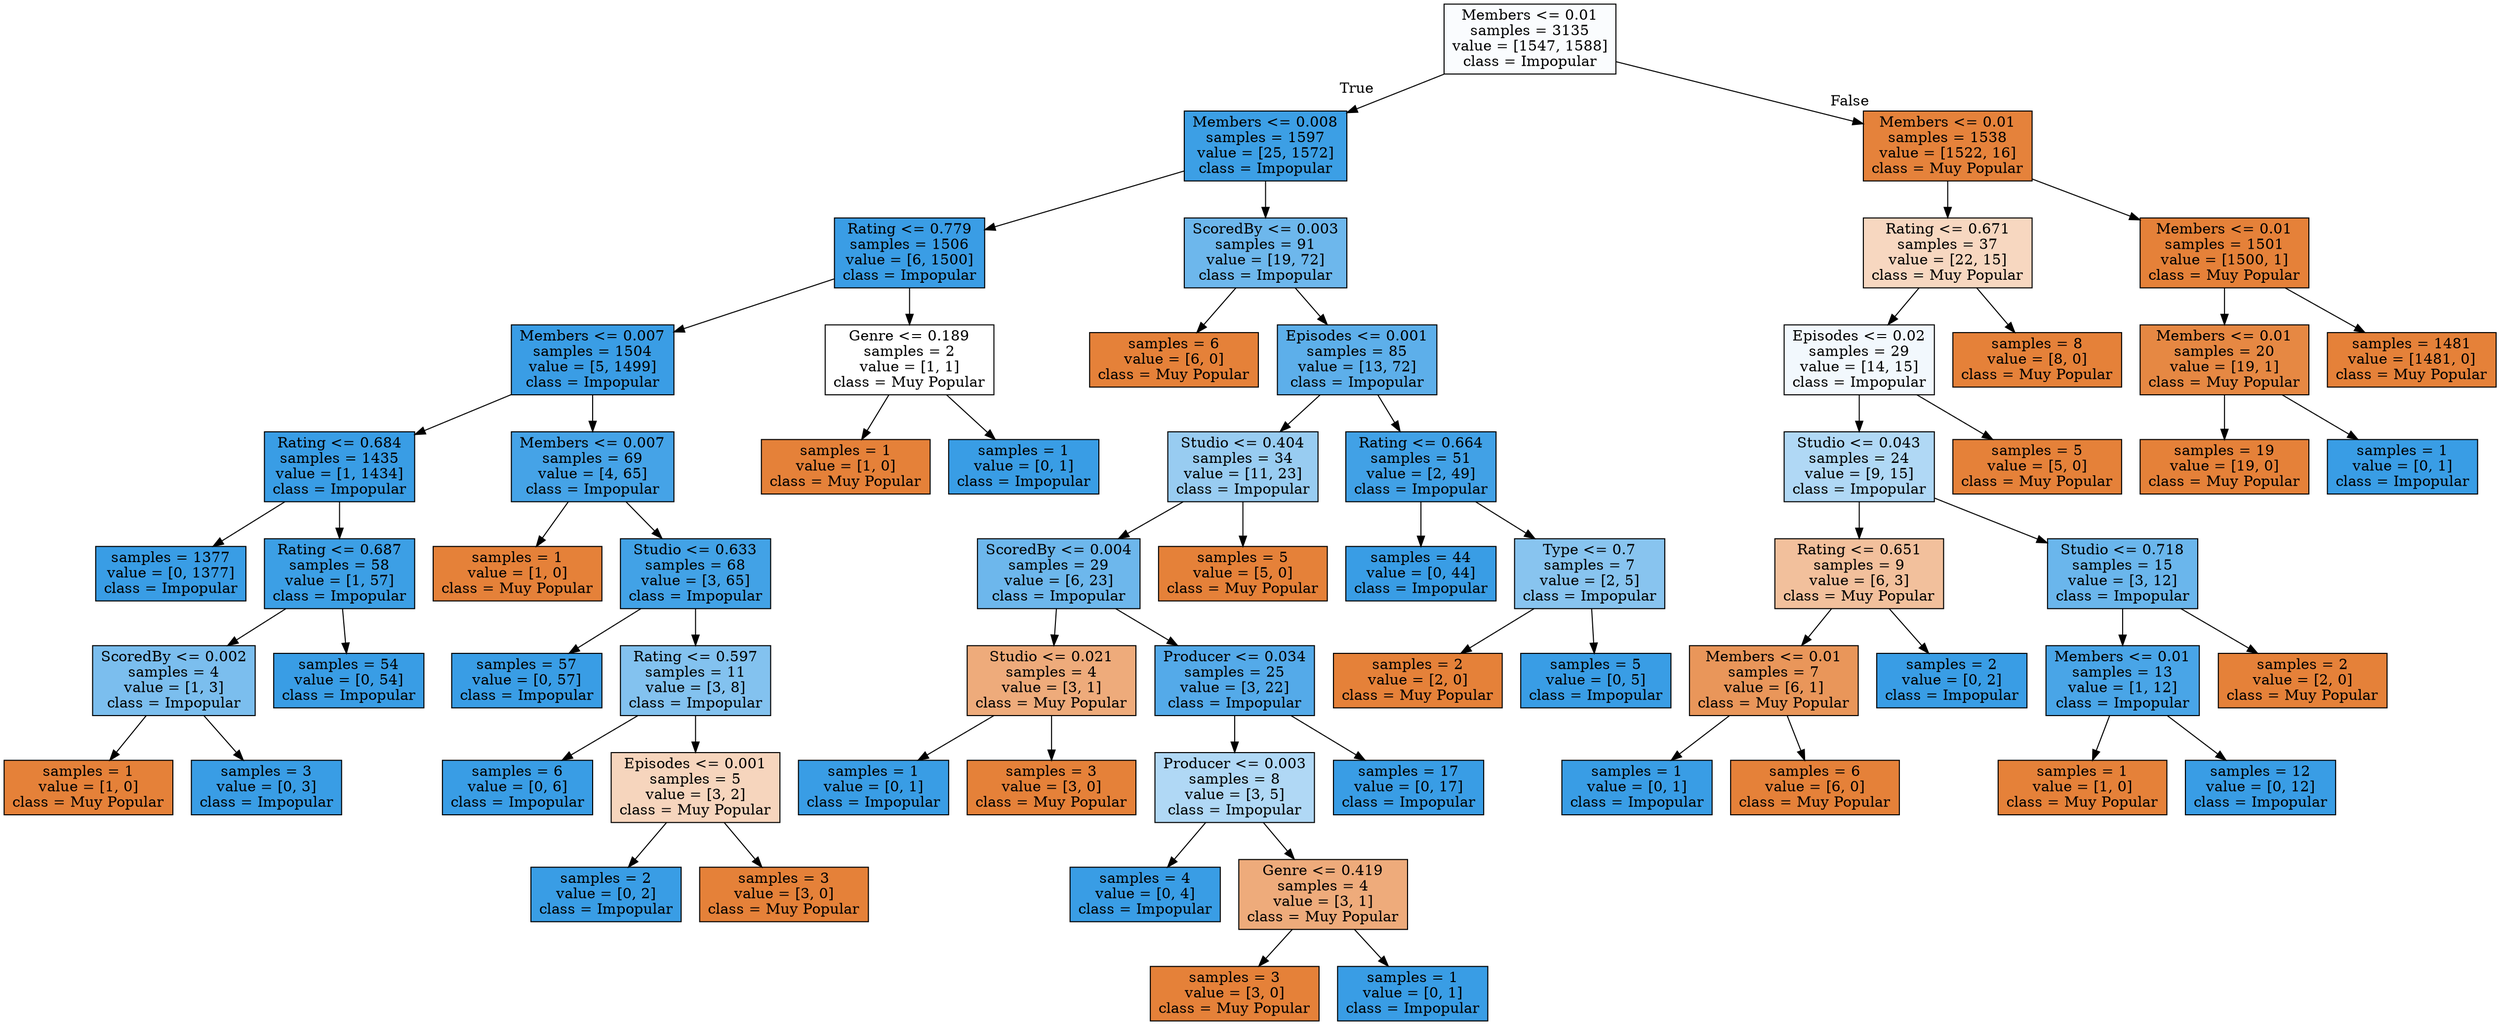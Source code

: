 digraph Tree {
node [shape=box, style="filled", color="black"] ;
0 [label="Members <= 0.01\nsamples = 3135\nvalue = [1547, 1588]\nclass = Impopular", fillcolor="#fafcfe"] ;
1 [label="Members <= 0.008\nsamples = 1597\nvalue = [25, 1572]\nclass = Impopular", fillcolor="#3c9fe5"] ;
0 -> 1 [labeldistance=2.5, labelangle=45, headlabel="True"] ;
2 [label="Rating <= 0.779\nsamples = 1506\nvalue = [6, 1500]\nclass = Impopular", fillcolor="#3a9de5"] ;
1 -> 2 ;
3 [label="Members <= 0.007\nsamples = 1504\nvalue = [5, 1499]\nclass = Impopular", fillcolor="#3a9de5"] ;
2 -> 3 ;
4 [label="Rating <= 0.684\nsamples = 1435\nvalue = [1, 1434]\nclass = Impopular", fillcolor="#399de5"] ;
3 -> 4 ;
5 [label="samples = 1377\nvalue = [0, 1377]\nclass = Impopular", fillcolor="#399de5"] ;
4 -> 5 ;
6 [label="Rating <= 0.687\nsamples = 58\nvalue = [1, 57]\nclass = Impopular", fillcolor="#3c9fe5"] ;
4 -> 6 ;
7 [label="ScoredBy <= 0.002\nsamples = 4\nvalue = [1, 3]\nclass = Impopular", fillcolor="#7bbeee"] ;
6 -> 7 ;
8 [label="samples = 1\nvalue = [1, 0]\nclass = Muy Popular", fillcolor="#e58139"] ;
7 -> 8 ;
9 [label="samples = 3\nvalue = [0, 3]\nclass = Impopular", fillcolor="#399de5"] ;
7 -> 9 ;
10 [label="samples = 54\nvalue = [0, 54]\nclass = Impopular", fillcolor="#399de5"] ;
6 -> 10 ;
11 [label="Members <= 0.007\nsamples = 69\nvalue = [4, 65]\nclass = Impopular", fillcolor="#45a3e7"] ;
3 -> 11 ;
12 [label="samples = 1\nvalue = [1, 0]\nclass = Muy Popular", fillcolor="#e58139"] ;
11 -> 12 ;
13 [label="Studio <= 0.633\nsamples = 68\nvalue = [3, 65]\nclass = Impopular", fillcolor="#42a2e6"] ;
11 -> 13 ;
14 [label="samples = 57\nvalue = [0, 57]\nclass = Impopular", fillcolor="#399de5"] ;
13 -> 14 ;
15 [label="Rating <= 0.597\nsamples = 11\nvalue = [3, 8]\nclass = Impopular", fillcolor="#83c2ef"] ;
13 -> 15 ;
16 [label="samples = 6\nvalue = [0, 6]\nclass = Impopular", fillcolor="#399de5"] ;
15 -> 16 ;
17 [label="Episodes <= 0.001\nsamples = 5\nvalue = [3, 2]\nclass = Muy Popular", fillcolor="#f6d5bd"] ;
15 -> 17 ;
18 [label="samples = 2\nvalue = [0, 2]\nclass = Impopular", fillcolor="#399de5"] ;
17 -> 18 ;
19 [label="samples = 3\nvalue = [3, 0]\nclass = Muy Popular", fillcolor="#e58139"] ;
17 -> 19 ;
20 [label="Genre <= 0.189\nsamples = 2\nvalue = [1, 1]\nclass = Muy Popular", fillcolor="#ffffff"] ;
2 -> 20 ;
21 [label="samples = 1\nvalue = [1, 0]\nclass = Muy Popular", fillcolor="#e58139"] ;
20 -> 21 ;
22 [label="samples = 1\nvalue = [0, 1]\nclass = Impopular", fillcolor="#399de5"] ;
20 -> 22 ;
23 [label="ScoredBy <= 0.003\nsamples = 91\nvalue = [19, 72]\nclass = Impopular", fillcolor="#6db7ec"] ;
1 -> 23 ;
24 [label="samples = 6\nvalue = [6, 0]\nclass = Muy Popular", fillcolor="#e58139"] ;
23 -> 24 ;
25 [label="Episodes <= 0.001\nsamples = 85\nvalue = [13, 72]\nclass = Impopular", fillcolor="#5dafea"] ;
23 -> 25 ;
26 [label="Studio <= 0.404\nsamples = 34\nvalue = [11, 23]\nclass = Impopular", fillcolor="#98ccf1"] ;
25 -> 26 ;
27 [label="ScoredBy <= 0.004\nsamples = 29\nvalue = [6, 23]\nclass = Impopular", fillcolor="#6db7ec"] ;
26 -> 27 ;
28 [label="Studio <= 0.021\nsamples = 4\nvalue = [3, 1]\nclass = Muy Popular", fillcolor="#eeab7b"] ;
27 -> 28 ;
29 [label="samples = 1\nvalue = [0, 1]\nclass = Impopular", fillcolor="#399de5"] ;
28 -> 29 ;
30 [label="samples = 3\nvalue = [3, 0]\nclass = Muy Popular", fillcolor="#e58139"] ;
28 -> 30 ;
31 [label="Producer <= 0.034\nsamples = 25\nvalue = [3, 22]\nclass = Impopular", fillcolor="#54aae9"] ;
27 -> 31 ;
32 [label="Producer <= 0.003\nsamples = 8\nvalue = [3, 5]\nclass = Impopular", fillcolor="#b0d8f5"] ;
31 -> 32 ;
33 [label="samples = 4\nvalue = [0, 4]\nclass = Impopular", fillcolor="#399de5"] ;
32 -> 33 ;
34 [label="Genre <= 0.419\nsamples = 4\nvalue = [3, 1]\nclass = Muy Popular", fillcolor="#eeab7b"] ;
32 -> 34 ;
35 [label="samples = 3\nvalue = [3, 0]\nclass = Muy Popular", fillcolor="#e58139"] ;
34 -> 35 ;
36 [label="samples = 1\nvalue = [0, 1]\nclass = Impopular", fillcolor="#399de5"] ;
34 -> 36 ;
37 [label="samples = 17\nvalue = [0, 17]\nclass = Impopular", fillcolor="#399de5"] ;
31 -> 37 ;
38 [label="samples = 5\nvalue = [5, 0]\nclass = Muy Popular", fillcolor="#e58139"] ;
26 -> 38 ;
39 [label="Rating <= 0.664\nsamples = 51\nvalue = [2, 49]\nclass = Impopular", fillcolor="#41a1e6"] ;
25 -> 39 ;
40 [label="samples = 44\nvalue = [0, 44]\nclass = Impopular", fillcolor="#399de5"] ;
39 -> 40 ;
41 [label="Type <= 0.7\nsamples = 7\nvalue = [2, 5]\nclass = Impopular", fillcolor="#88c4ef"] ;
39 -> 41 ;
42 [label="samples = 2\nvalue = [2, 0]\nclass = Muy Popular", fillcolor="#e58139"] ;
41 -> 42 ;
43 [label="samples = 5\nvalue = [0, 5]\nclass = Impopular", fillcolor="#399de5"] ;
41 -> 43 ;
44 [label="Members <= 0.01\nsamples = 1538\nvalue = [1522, 16]\nclass = Muy Popular", fillcolor="#e5823b"] ;
0 -> 44 [labeldistance=2.5, labelangle=-45, headlabel="False"] ;
45 [label="Rating <= 0.671\nsamples = 37\nvalue = [22, 15]\nclass = Muy Popular", fillcolor="#f7d7c0"] ;
44 -> 45 ;
46 [label="Episodes <= 0.02\nsamples = 29\nvalue = [14, 15]\nclass = Impopular", fillcolor="#f2f8fd"] ;
45 -> 46 ;
47 [label="Studio <= 0.043\nsamples = 24\nvalue = [9, 15]\nclass = Impopular", fillcolor="#b0d8f5"] ;
46 -> 47 ;
48 [label="Rating <= 0.651\nsamples = 9\nvalue = [6, 3]\nclass = Muy Popular", fillcolor="#f2c09c"] ;
47 -> 48 ;
49 [label="Members <= 0.01\nsamples = 7\nvalue = [6, 1]\nclass = Muy Popular", fillcolor="#e9965a"] ;
48 -> 49 ;
50 [label="samples = 1\nvalue = [0, 1]\nclass = Impopular", fillcolor="#399de5"] ;
49 -> 50 ;
51 [label="samples = 6\nvalue = [6, 0]\nclass = Muy Popular", fillcolor="#e58139"] ;
49 -> 51 ;
52 [label="samples = 2\nvalue = [0, 2]\nclass = Impopular", fillcolor="#399de5"] ;
48 -> 52 ;
53 [label="Studio <= 0.718\nsamples = 15\nvalue = [3, 12]\nclass = Impopular", fillcolor="#6ab6ec"] ;
47 -> 53 ;
54 [label="Members <= 0.01\nsamples = 13\nvalue = [1, 12]\nclass = Impopular", fillcolor="#49a5e7"] ;
53 -> 54 ;
55 [label="samples = 1\nvalue = [1, 0]\nclass = Muy Popular", fillcolor="#e58139"] ;
54 -> 55 ;
56 [label="samples = 12\nvalue = [0, 12]\nclass = Impopular", fillcolor="#399de5"] ;
54 -> 56 ;
57 [label="samples = 2\nvalue = [2, 0]\nclass = Muy Popular", fillcolor="#e58139"] ;
53 -> 57 ;
58 [label="samples = 5\nvalue = [5, 0]\nclass = Muy Popular", fillcolor="#e58139"] ;
46 -> 58 ;
59 [label="samples = 8\nvalue = [8, 0]\nclass = Muy Popular", fillcolor="#e58139"] ;
45 -> 59 ;
60 [label="Members <= 0.01\nsamples = 1501\nvalue = [1500, 1]\nclass = Muy Popular", fillcolor="#e58139"] ;
44 -> 60 ;
61 [label="Members <= 0.01\nsamples = 20\nvalue = [19, 1]\nclass = Muy Popular", fillcolor="#e68843"] ;
60 -> 61 ;
62 [label="samples = 19\nvalue = [19, 0]\nclass = Muy Popular", fillcolor="#e58139"] ;
61 -> 62 ;
63 [label="samples = 1\nvalue = [0, 1]\nclass = Impopular", fillcolor="#399de5"] ;
61 -> 63 ;
64 [label="samples = 1481\nvalue = [1481, 0]\nclass = Muy Popular", fillcolor="#e58139"] ;
60 -> 64 ;
}